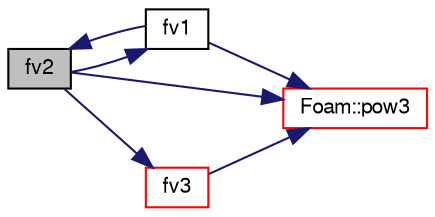 digraph "fv2"
{
  bgcolor="transparent";
  edge [fontname="FreeSans",fontsize="10",labelfontname="FreeSans",labelfontsize="10"];
  node [fontname="FreeSans",fontsize="10",shape=record];
  rankdir="LR";
  Node38 [label="fv2",height=0.2,width=0.4,color="black", fillcolor="grey75", style="filled", fontcolor="black"];
  Node38 -> Node39 [color="midnightblue",fontsize="10",style="solid",fontname="FreeSans"];
  Node39 [label="fv1",height=0.2,width=0.4,color="black",URL="$a30770.html#a6019fba94a532ff3113b408f9c0bd685"];
  Node39 -> Node38 [color="midnightblue",fontsize="10",style="solid",fontname="FreeSans"];
  Node39 -> Node40 [color="midnightblue",fontsize="10",style="solid",fontname="FreeSans"];
  Node40 [label="Foam::pow3",height=0.2,width=0.4,color="red",URL="$a21124.html#a2e8f5d970ee4fb466536c3c46bae91fe"];
  Node38 -> Node44 [color="midnightblue",fontsize="10",style="solid",fontname="FreeSans"];
  Node44 [label="fv3",height=0.2,width=0.4,color="red",URL="$a30770.html#ad98800930a0bbe7b918b105dbd07158c"];
  Node44 -> Node40 [color="midnightblue",fontsize="10",style="solid",fontname="FreeSans"];
  Node38 -> Node40 [color="midnightblue",fontsize="10",style="solid",fontname="FreeSans"];
}
